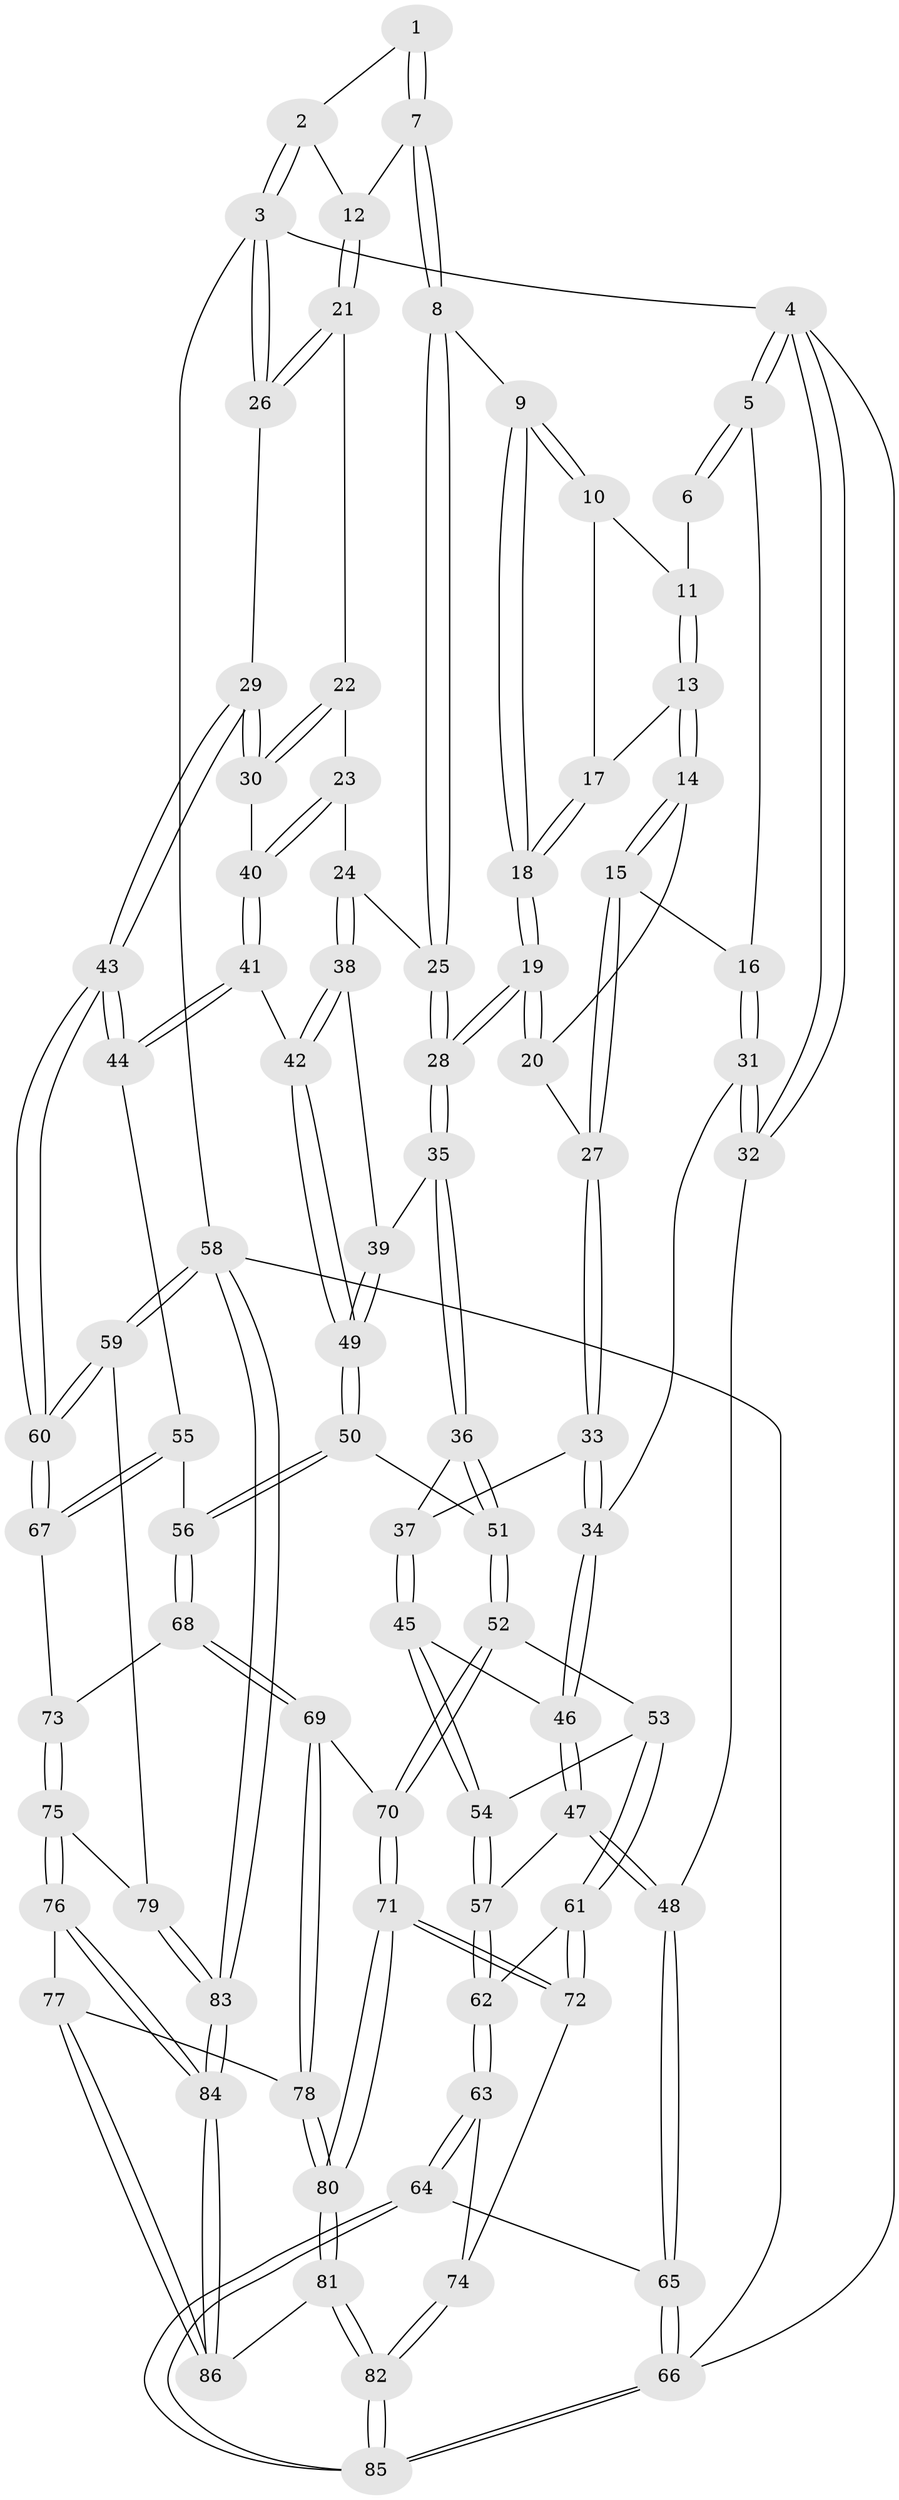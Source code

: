 // Generated by graph-tools (version 1.1) at 2025/02/03/09/25 05:02:12]
// undirected, 86 vertices, 212 edges
graph export_dot {
graph [start="1"]
  node [color=gray90,style=filled];
  1 [pos="+0.7879330616465333+0"];
  2 [pos="+1+0"];
  3 [pos="+1+0"];
  4 [pos="+0+0"];
  5 [pos="+0.23514278378162265+0"];
  6 [pos="+0.5657495530635452+0"];
  7 [pos="+0.7970713103067211+0.09577197598053407"];
  8 [pos="+0.7531520123512752+0.12470843659345408"];
  9 [pos="+0.7119130596200803+0.10955328213068935"];
  10 [pos="+0.6024168458383453+0"];
  11 [pos="+0.5766183206461236+0"];
  12 [pos="+0.9025022079813876+0.10508766982364585"];
  13 [pos="+0.43794042377919956+0.1137132256219134"];
  14 [pos="+0.4098417772984908+0.12359777057148545"];
  15 [pos="+0.36570101499182245+0.12516445698453293"];
  16 [pos="+0.28398722877104277+0.10039122707489323"];
  17 [pos="+0.5443267500572652+0.1217811117282338"];
  18 [pos="+0.5769869937093259+0.18403183500611026"];
  19 [pos="+0.567529005649207+0.24332089951400593"];
  20 [pos="+0.4883331034135222+0.20123482628463388"];
  21 [pos="+0.9361580483031772+0.1408236228800842"];
  22 [pos="+0.9097060182701104+0.20564476984379823"];
  23 [pos="+0.8588458776109829+0.28544366440228497"];
  24 [pos="+0.8086214529375052+0.2777804244218635"];
  25 [pos="+0.7526377476854546+0.15581293433590715"];
  26 [pos="+1+0.2247111644674919"];
  27 [pos="+0.4284609528048247+0.24659204503635537"];
  28 [pos="+0.5844975806871965+0.3382652410637954"];
  29 [pos="+1+0.3496925039268465"];
  30 [pos="+1+0.3358494905821484"];
  31 [pos="+0.25586386707607195+0.14408276159676625"];
  32 [pos="+0+0.25341964304632775"];
  33 [pos="+0.45115819745987945+0.3318478125186306"];
  34 [pos="+0.2829603275757151+0.34012506803346615"];
  35 [pos="+0.5842832699880999+0.34017811953655847"];
  36 [pos="+0.57254373219705+0.35125395529785525"];
  37 [pos="+0.4813889541101835+0.3438816996248434"];
  38 [pos="+0.7486795650198532+0.3333558219951336"];
  39 [pos="+0.6226639292404959+0.3461993614225118"];
  40 [pos="+0.9090538376825321+0.340414492115103"];
  41 [pos="+0.8676793944086924+0.4351188277223419"];
  42 [pos="+0.809810101363345+0.4419139639711151"];
  43 [pos="+1+0.5340093143468031"];
  44 [pos="+0.9543573119892229+0.5367886275171204"];
  45 [pos="+0.38155307984525577+0.5002332151154527"];
  46 [pos="+0.2367125462566788+0.4177164557510467"];
  47 [pos="+0.11473712392166609+0.48850588825313523"];
  48 [pos="+0+0.47254905316314066"];
  49 [pos="+0.7643962289119437+0.4893107074292359"];
  50 [pos="+0.7239705915607347+0.6100740145735204"];
  51 [pos="+0.5664455121132109+0.600194648503416"];
  52 [pos="+0.5485485274964446+0.6135356175919708"];
  53 [pos="+0.4803328860948479+0.6028538763739885"];
  54 [pos="+0.4439769417069046+0.5876085152734348"];
  55 [pos="+0.8152431525246248+0.6457825797649842"];
  56 [pos="+0.7919799325031979+0.6580513036660409"];
  57 [pos="+0.23726101041363143+0.6451093826521511"];
  58 [pos="+1+1"];
  59 [pos="+1+0.7275103910343713"];
  60 [pos="+1+0.6860977277911503"];
  61 [pos="+0.3393758788220122+0.752831114831355"];
  62 [pos="+0.24061766168313595+0.692350859510056"];
  63 [pos="+0.15251907367222287+0.8361642338935579"];
  64 [pos="+0.15090965763932346+0.8365341443378651"];
  65 [pos="+0+0.591888961451144"];
  66 [pos="+0+1"];
  67 [pos="+1+0.7098152296923065"];
  68 [pos="+0.8019465282652397+0.7088794879852407"];
  69 [pos="+0.6310087184346945+0.835668600660166"];
  70 [pos="+0.5418748116654811+0.7048731056722858"];
  71 [pos="+0.4136450336869591+0.8596287881951019"];
  72 [pos="+0.38753839289412967+0.8439671804774812"];
  73 [pos="+0.8410605340915087+0.7790320448735691"];
  74 [pos="+0.20513780367027218+0.8657777535105001"];
  75 [pos="+0.8462071053784989+0.8263801270716935"];
  76 [pos="+0.7232101775634556+0.9102985434660411"];
  77 [pos="+0.7005177373113786+0.9117291072920334"];
  78 [pos="+0.6373608061538302+0.889605976256074"];
  79 [pos="+0.8815642230875594+0.8644414269578876"];
  80 [pos="+0.4630964583197923+1"];
  81 [pos="+0.421529781781117+1"];
  82 [pos="+0.3896007436084337+1"];
  83 [pos="+1+1"];
  84 [pos="+1+1"];
  85 [pos="+0+1"];
  86 [pos="+0.6874500169751767+1"];
  1 -- 2;
  1 -- 7;
  1 -- 7;
  2 -- 3;
  2 -- 3;
  2 -- 12;
  3 -- 4;
  3 -- 26;
  3 -- 26;
  3 -- 58;
  4 -- 5;
  4 -- 5;
  4 -- 32;
  4 -- 32;
  4 -- 66;
  5 -- 6;
  5 -- 6;
  5 -- 16;
  6 -- 11;
  7 -- 8;
  7 -- 8;
  7 -- 12;
  8 -- 9;
  8 -- 25;
  8 -- 25;
  9 -- 10;
  9 -- 10;
  9 -- 18;
  9 -- 18;
  10 -- 11;
  10 -- 17;
  11 -- 13;
  11 -- 13;
  12 -- 21;
  12 -- 21;
  13 -- 14;
  13 -- 14;
  13 -- 17;
  14 -- 15;
  14 -- 15;
  14 -- 20;
  15 -- 16;
  15 -- 27;
  15 -- 27;
  16 -- 31;
  16 -- 31;
  17 -- 18;
  17 -- 18;
  18 -- 19;
  18 -- 19;
  19 -- 20;
  19 -- 20;
  19 -- 28;
  19 -- 28;
  20 -- 27;
  21 -- 22;
  21 -- 26;
  21 -- 26;
  22 -- 23;
  22 -- 30;
  22 -- 30;
  23 -- 24;
  23 -- 40;
  23 -- 40;
  24 -- 25;
  24 -- 38;
  24 -- 38;
  25 -- 28;
  25 -- 28;
  26 -- 29;
  27 -- 33;
  27 -- 33;
  28 -- 35;
  28 -- 35;
  29 -- 30;
  29 -- 30;
  29 -- 43;
  29 -- 43;
  30 -- 40;
  31 -- 32;
  31 -- 32;
  31 -- 34;
  32 -- 48;
  33 -- 34;
  33 -- 34;
  33 -- 37;
  34 -- 46;
  34 -- 46;
  35 -- 36;
  35 -- 36;
  35 -- 39;
  36 -- 37;
  36 -- 51;
  36 -- 51;
  37 -- 45;
  37 -- 45;
  38 -- 39;
  38 -- 42;
  38 -- 42;
  39 -- 49;
  39 -- 49;
  40 -- 41;
  40 -- 41;
  41 -- 42;
  41 -- 44;
  41 -- 44;
  42 -- 49;
  42 -- 49;
  43 -- 44;
  43 -- 44;
  43 -- 60;
  43 -- 60;
  44 -- 55;
  45 -- 46;
  45 -- 54;
  45 -- 54;
  46 -- 47;
  46 -- 47;
  47 -- 48;
  47 -- 48;
  47 -- 57;
  48 -- 65;
  48 -- 65;
  49 -- 50;
  49 -- 50;
  50 -- 51;
  50 -- 56;
  50 -- 56;
  51 -- 52;
  51 -- 52;
  52 -- 53;
  52 -- 70;
  52 -- 70;
  53 -- 54;
  53 -- 61;
  53 -- 61;
  54 -- 57;
  54 -- 57;
  55 -- 56;
  55 -- 67;
  55 -- 67;
  56 -- 68;
  56 -- 68;
  57 -- 62;
  57 -- 62;
  58 -- 59;
  58 -- 59;
  58 -- 83;
  58 -- 83;
  58 -- 66;
  59 -- 60;
  59 -- 60;
  59 -- 79;
  60 -- 67;
  60 -- 67;
  61 -- 62;
  61 -- 72;
  61 -- 72;
  62 -- 63;
  62 -- 63;
  63 -- 64;
  63 -- 64;
  63 -- 74;
  64 -- 65;
  64 -- 85;
  64 -- 85;
  65 -- 66;
  65 -- 66;
  66 -- 85;
  66 -- 85;
  67 -- 73;
  68 -- 69;
  68 -- 69;
  68 -- 73;
  69 -- 70;
  69 -- 78;
  69 -- 78;
  70 -- 71;
  70 -- 71;
  71 -- 72;
  71 -- 72;
  71 -- 80;
  71 -- 80;
  72 -- 74;
  73 -- 75;
  73 -- 75;
  74 -- 82;
  74 -- 82;
  75 -- 76;
  75 -- 76;
  75 -- 79;
  76 -- 77;
  76 -- 84;
  76 -- 84;
  77 -- 78;
  77 -- 86;
  77 -- 86;
  78 -- 80;
  78 -- 80;
  79 -- 83;
  79 -- 83;
  80 -- 81;
  80 -- 81;
  81 -- 82;
  81 -- 82;
  81 -- 86;
  82 -- 85;
  82 -- 85;
  83 -- 84;
  83 -- 84;
  84 -- 86;
  84 -- 86;
}
